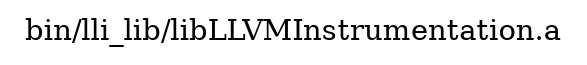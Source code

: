 digraph "bin/lli_lib/libLLVMInstrumentation.a" {
	label="bin/lli_lib/libLLVMInstrumentation.a";
	rankdir=LR;

}
